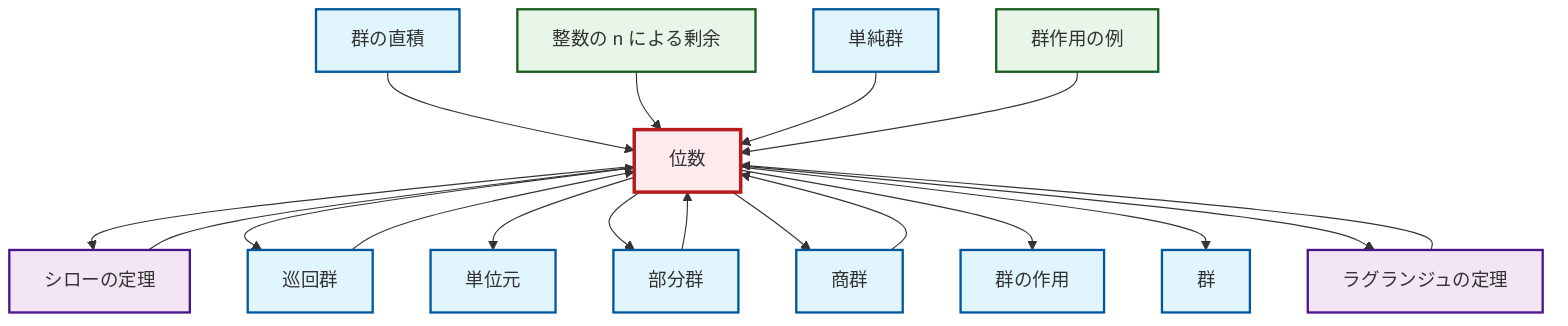 graph TD
    classDef definition fill:#e1f5fe,stroke:#01579b,stroke-width:2px
    classDef theorem fill:#f3e5f5,stroke:#4a148c,stroke-width:2px
    classDef axiom fill:#fff3e0,stroke:#e65100,stroke-width:2px
    classDef example fill:#e8f5e9,stroke:#1b5e20,stroke-width:2px
    classDef current fill:#ffebee,stroke:#b71c1c,stroke-width:3px
    ex-quotient-integers-mod-n["整数の n による剰余"]:::example
    def-direct-product["群の直積"]:::definition
    def-subgroup["部分群"]:::definition
    def-cyclic-group["巡回群"]:::definition
    ex-group-action-examples["群作用の例"]:::example
    def-group-action["群の作用"]:::definition
    def-identity-element["単位元"]:::definition
    thm-lagrange["ラグランジュの定理"]:::theorem
    thm-sylow["シローの定理"]:::theorem
    def-simple-group["単純群"]:::definition
    def-order["位数"]:::definition
    def-group["群"]:::definition
    def-quotient-group["商群"]:::definition
    def-order --> thm-sylow
    def-direct-product --> def-order
    def-order --> def-cyclic-group
    thm-sylow --> def-order
    def-order --> def-identity-element
    ex-quotient-integers-mod-n --> def-order
    def-order --> def-subgroup
    thm-lagrange --> def-order
    def-order --> def-quotient-group
    def-order --> def-group-action
    def-subgroup --> def-order
    def-order --> def-group
    def-order --> thm-lagrange
    def-quotient-group --> def-order
    def-cyclic-group --> def-order
    def-simple-group --> def-order
    ex-group-action-examples --> def-order
    class def-order current